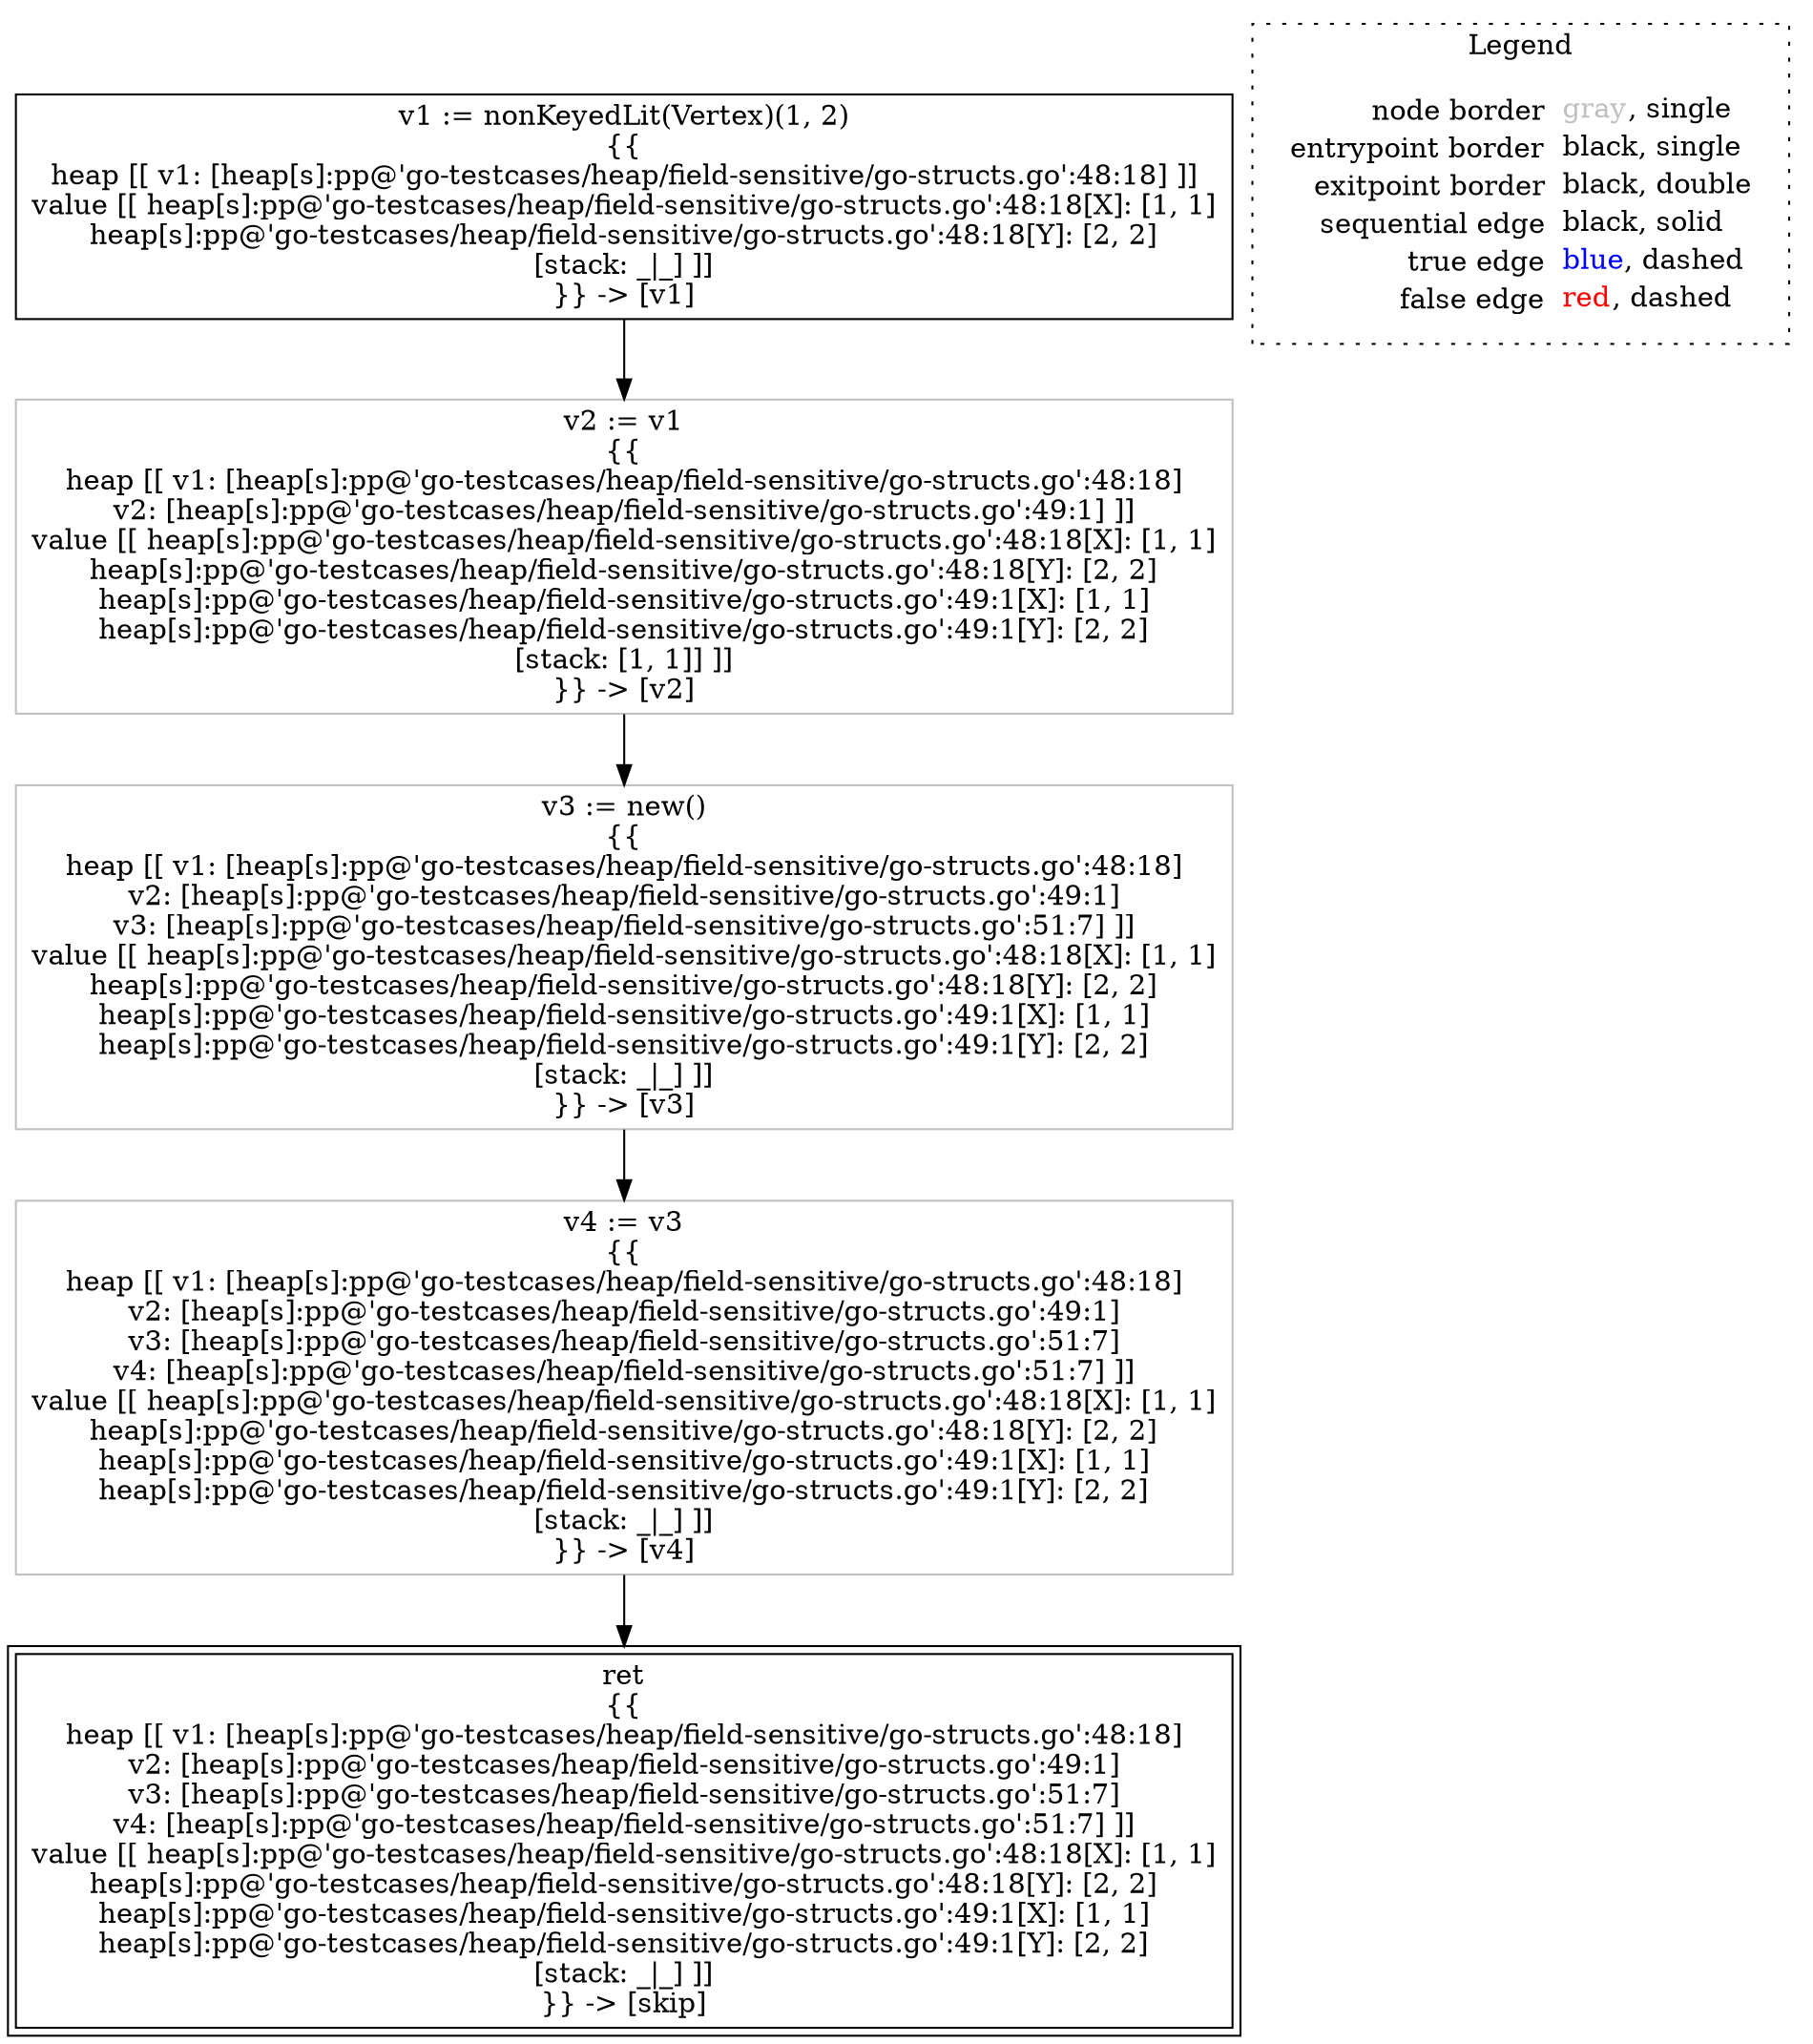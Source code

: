 digraph {
	"node0" [shape="rect",color="black",label=<v1 := nonKeyedLit(Vertex)(1, 2)<BR/>{{<BR/>heap [[ v1: [heap[s]:pp@'go-testcases/heap/field-sensitive/go-structs.go':48:18] ]]<BR/>value [[ heap[s]:pp@'go-testcases/heap/field-sensitive/go-structs.go':48:18[X]: [1, 1]<BR/>heap[s]:pp@'go-testcases/heap/field-sensitive/go-structs.go':48:18[Y]: [2, 2]<BR/>[stack: _|_] ]]<BR/>}} -&gt; [v1]>];
	"node1" [shape="rect",color="gray",label=<v2 := v1<BR/>{{<BR/>heap [[ v1: [heap[s]:pp@'go-testcases/heap/field-sensitive/go-structs.go':48:18]<BR/>v2: [heap[s]:pp@'go-testcases/heap/field-sensitive/go-structs.go':49:1] ]]<BR/>value [[ heap[s]:pp@'go-testcases/heap/field-sensitive/go-structs.go':48:18[X]: [1, 1]<BR/>heap[s]:pp@'go-testcases/heap/field-sensitive/go-structs.go':48:18[Y]: [2, 2]<BR/>heap[s]:pp@'go-testcases/heap/field-sensitive/go-structs.go':49:1[X]: [1, 1]<BR/>heap[s]:pp@'go-testcases/heap/field-sensitive/go-structs.go':49:1[Y]: [2, 2]<BR/>[stack: [1, 1]] ]]<BR/>}} -&gt; [v2]>];
	"node2" [shape="rect",color="black",peripheries="2",label=<ret<BR/>{{<BR/>heap [[ v1: [heap[s]:pp@'go-testcases/heap/field-sensitive/go-structs.go':48:18]<BR/>v2: [heap[s]:pp@'go-testcases/heap/field-sensitive/go-structs.go':49:1]<BR/>v3: [heap[s]:pp@'go-testcases/heap/field-sensitive/go-structs.go':51:7]<BR/>v4: [heap[s]:pp@'go-testcases/heap/field-sensitive/go-structs.go':51:7] ]]<BR/>value [[ heap[s]:pp@'go-testcases/heap/field-sensitive/go-structs.go':48:18[X]: [1, 1]<BR/>heap[s]:pp@'go-testcases/heap/field-sensitive/go-structs.go':48:18[Y]: [2, 2]<BR/>heap[s]:pp@'go-testcases/heap/field-sensitive/go-structs.go':49:1[X]: [1, 1]<BR/>heap[s]:pp@'go-testcases/heap/field-sensitive/go-structs.go':49:1[Y]: [2, 2]<BR/>[stack: _|_] ]]<BR/>}} -&gt; [skip]>];
	"node3" [shape="rect",color="gray",label=<v3 := new()<BR/>{{<BR/>heap [[ v1: [heap[s]:pp@'go-testcases/heap/field-sensitive/go-structs.go':48:18]<BR/>v2: [heap[s]:pp@'go-testcases/heap/field-sensitive/go-structs.go':49:1]<BR/>v3: [heap[s]:pp@'go-testcases/heap/field-sensitive/go-structs.go':51:7] ]]<BR/>value [[ heap[s]:pp@'go-testcases/heap/field-sensitive/go-structs.go':48:18[X]: [1, 1]<BR/>heap[s]:pp@'go-testcases/heap/field-sensitive/go-structs.go':48:18[Y]: [2, 2]<BR/>heap[s]:pp@'go-testcases/heap/field-sensitive/go-structs.go':49:1[X]: [1, 1]<BR/>heap[s]:pp@'go-testcases/heap/field-sensitive/go-structs.go':49:1[Y]: [2, 2]<BR/>[stack: _|_] ]]<BR/>}} -&gt; [v3]>];
	"node4" [shape="rect",color="gray",label=<v4 := v3<BR/>{{<BR/>heap [[ v1: [heap[s]:pp@'go-testcases/heap/field-sensitive/go-structs.go':48:18]<BR/>v2: [heap[s]:pp@'go-testcases/heap/field-sensitive/go-structs.go':49:1]<BR/>v3: [heap[s]:pp@'go-testcases/heap/field-sensitive/go-structs.go':51:7]<BR/>v4: [heap[s]:pp@'go-testcases/heap/field-sensitive/go-structs.go':51:7] ]]<BR/>value [[ heap[s]:pp@'go-testcases/heap/field-sensitive/go-structs.go':48:18[X]: [1, 1]<BR/>heap[s]:pp@'go-testcases/heap/field-sensitive/go-structs.go':48:18[Y]: [2, 2]<BR/>heap[s]:pp@'go-testcases/heap/field-sensitive/go-structs.go':49:1[X]: [1, 1]<BR/>heap[s]:pp@'go-testcases/heap/field-sensitive/go-structs.go':49:1[Y]: [2, 2]<BR/>[stack: _|_] ]]<BR/>}} -&gt; [v4]>];
	"node1" -> "node3" [color="black"];
	"node0" -> "node1" [color="black"];
	"node3" -> "node4" [color="black"];
	"node4" -> "node2" [color="black"];
subgraph cluster_legend {
	label="Legend";
	style=dotted;
	node [shape=plaintext];
	"legend" [label=<<table border="0" cellpadding="2" cellspacing="0" cellborder="0"><tr><td align="right">node border&nbsp;</td><td align="left"><font color="gray">gray</font>, single</td></tr><tr><td align="right">entrypoint border&nbsp;</td><td align="left"><font color="black">black</font>, single</td></tr><tr><td align="right">exitpoint border&nbsp;</td><td align="left"><font color="black">black</font>, double</td></tr><tr><td align="right">sequential edge&nbsp;</td><td align="left"><font color="black">black</font>, solid</td></tr><tr><td align="right">true edge&nbsp;</td><td align="left"><font color="blue">blue</font>, dashed</td></tr><tr><td align="right">false edge&nbsp;</td><td align="left"><font color="red">red</font>, dashed</td></tr></table>>];
}

}
